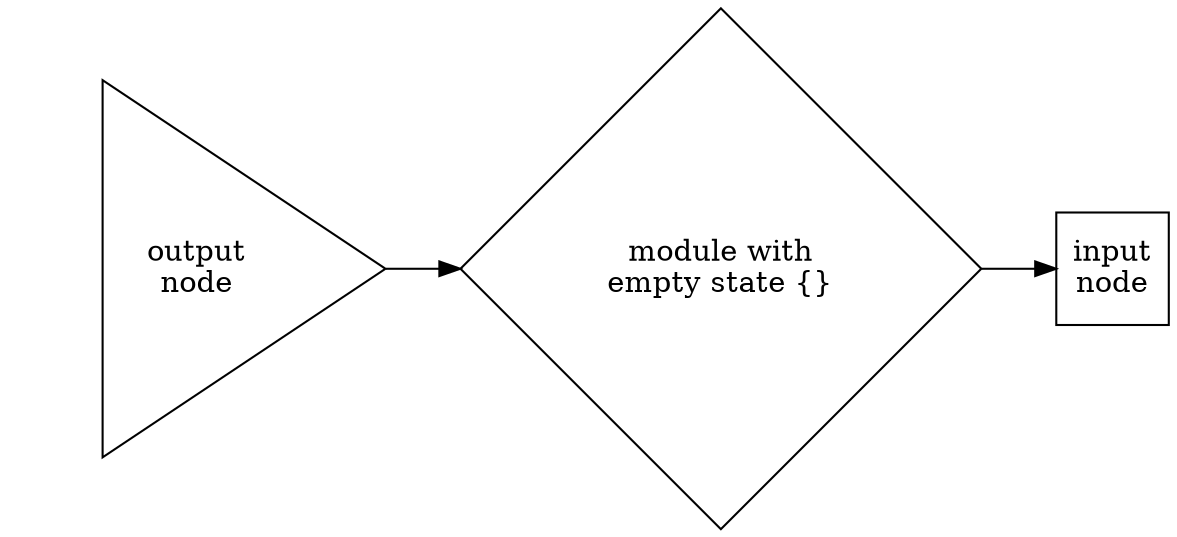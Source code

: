 digraph {
  rankdir = LR

  node [ label = "", shape = "square" ]
  input [ label = "input\nnode" ]

  node [ label = "", shape = "square", orientation = "45" ]
  state [ label = "module with\nempty state {}" ]

  node [ label = "", shape = "triangle",
         orientation = "-90", regular = "true" ]
  output [ label = "output\nnode" ]

  output -> state -> input
}
